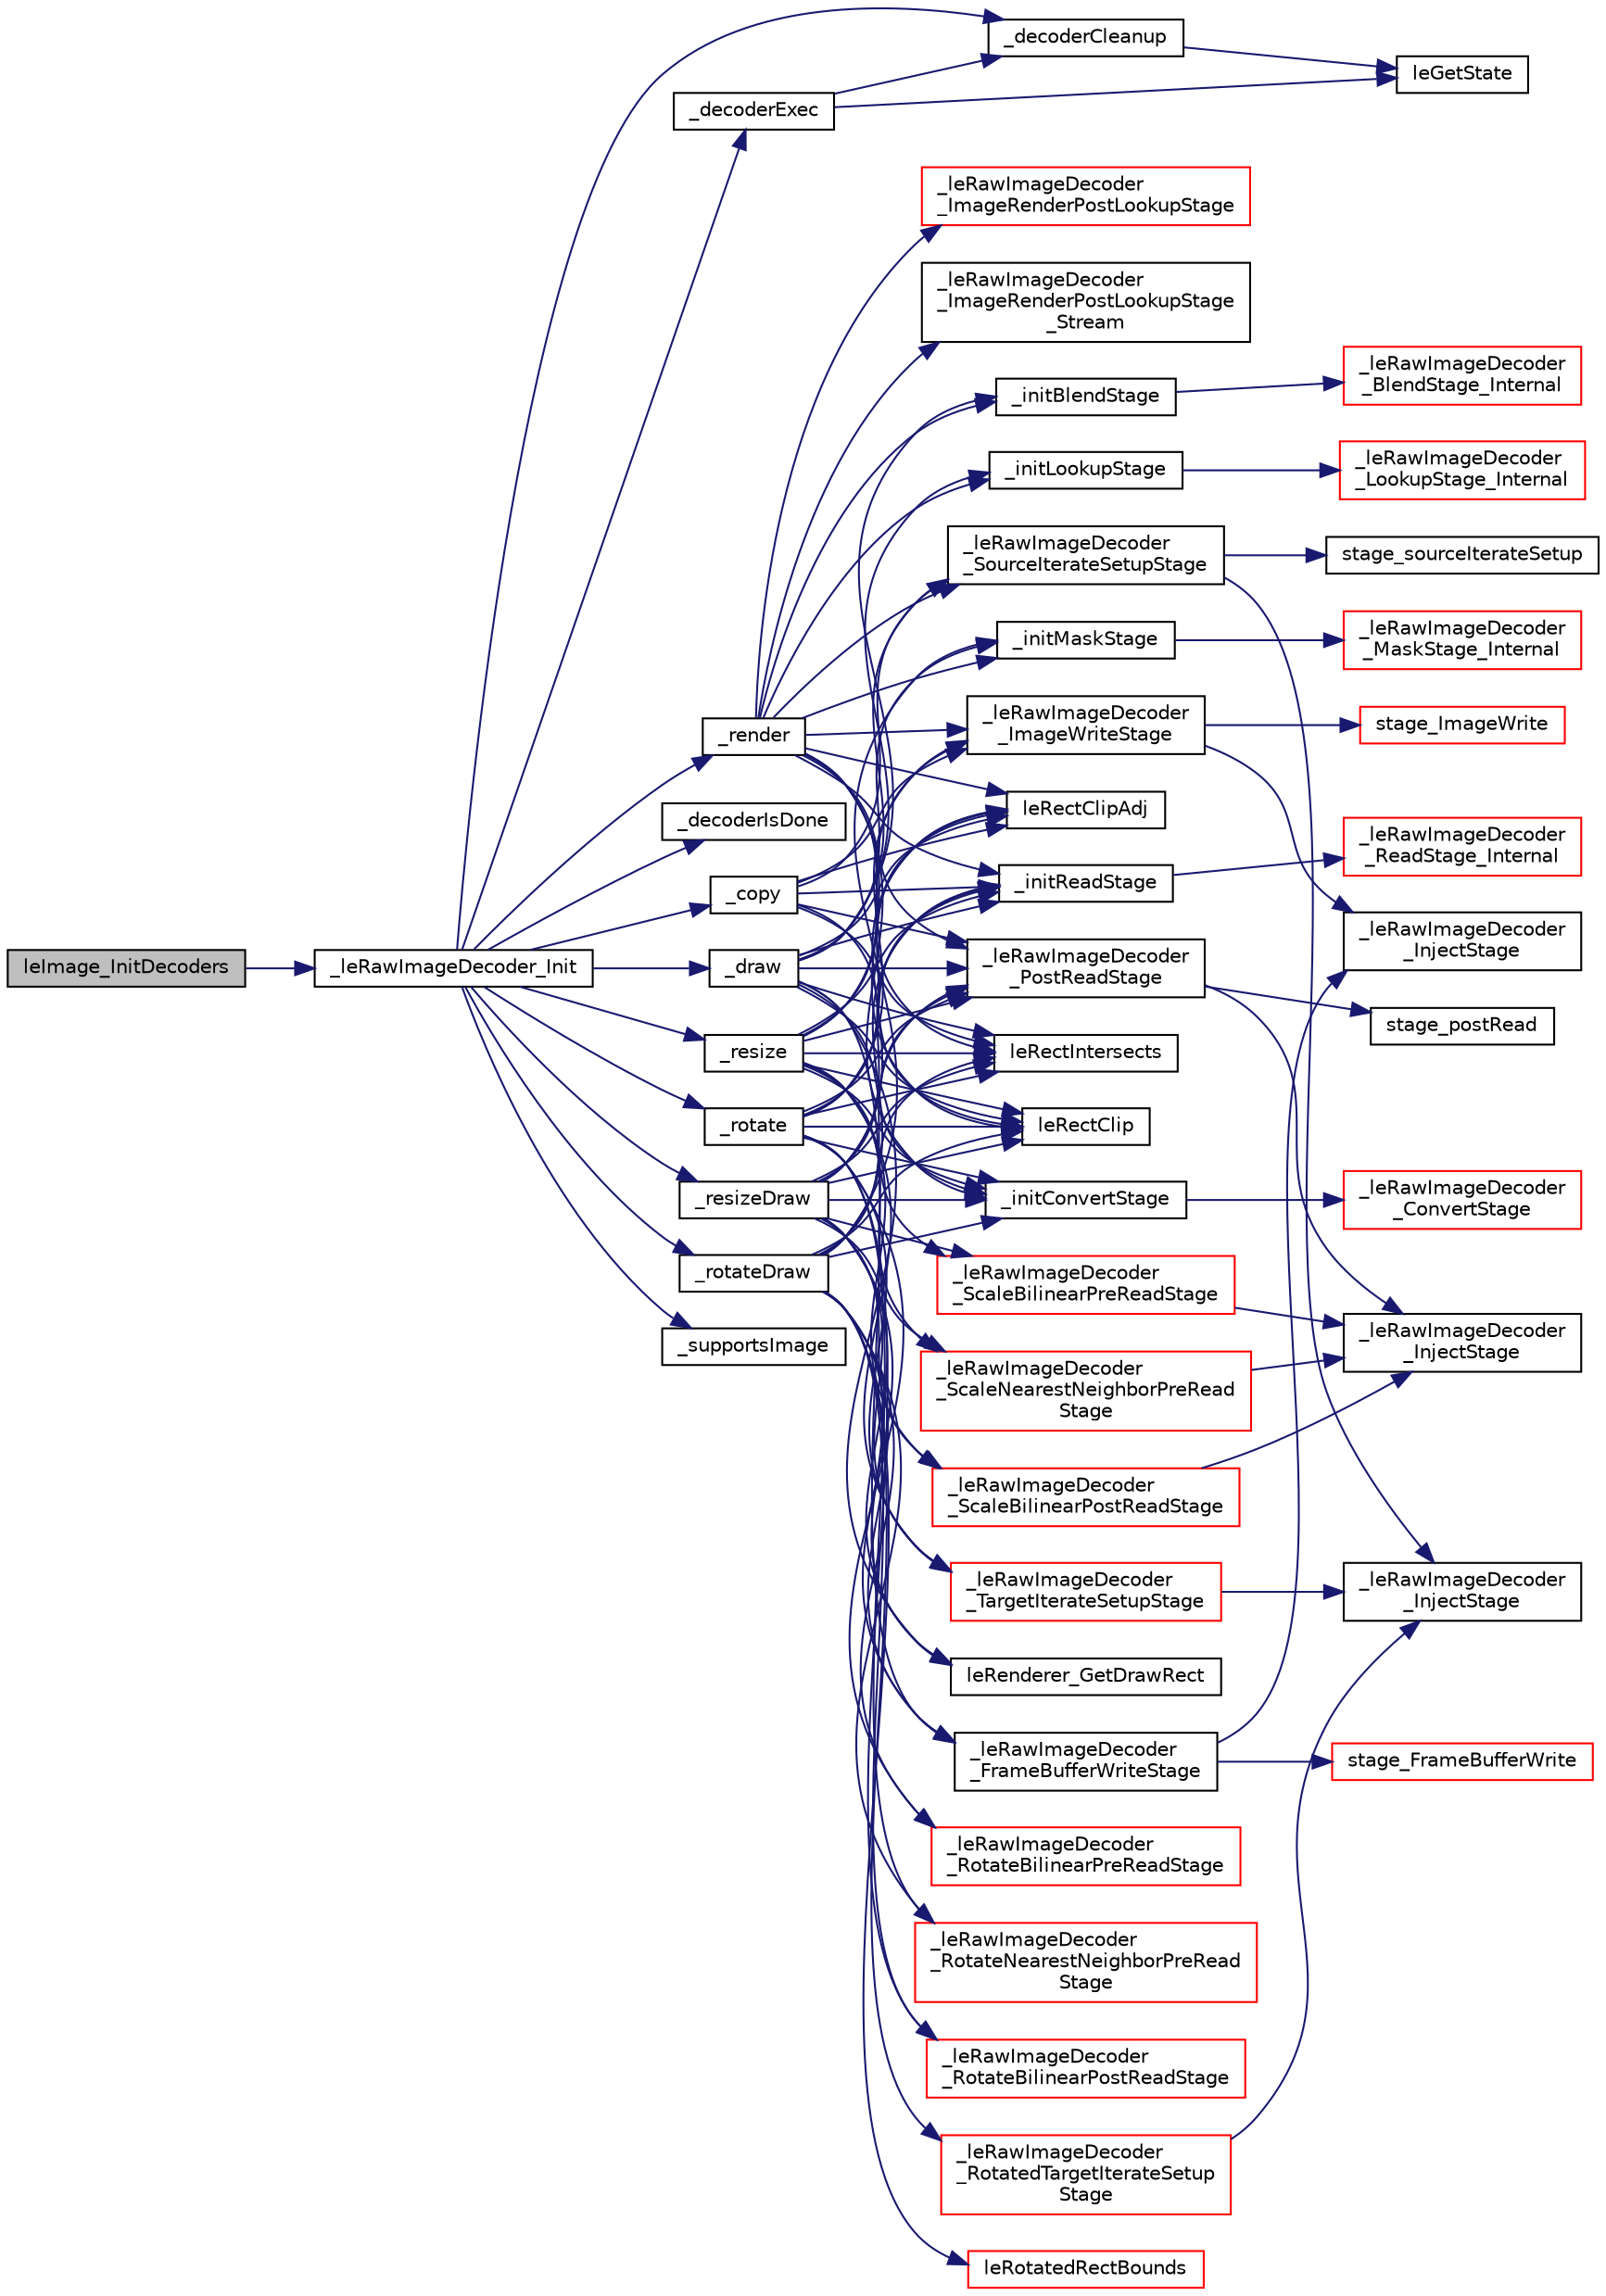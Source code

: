 digraph "leImage_InitDecoders"
{
 // LATEX_PDF_SIZE
  edge [fontname="Helvetica",fontsize="10",labelfontname="Helvetica",labelfontsize="10"];
  node [fontname="Helvetica",fontsize="10",shape=record];
  rankdir="LR";
  Node1 [label="leImage_InitDecoders",height=0.2,width=0.4,color="black", fillcolor="grey75", style="filled", fontcolor="black",tooltip=" "];
  Node1 -> Node2 [color="midnightblue",fontsize="10",style="solid",fontname="Helvetica"];
  Node2 [label="_leRawImageDecoder_Init",height=0.2,width=0.4,color="black", fillcolor="white", style="filled",URL="$legato__image_8c.html#ab34726b9432e13b08cb542d76d9e0713",tooltip=" "];
  Node2 -> Node3 [color="midnightblue",fontsize="10",style="solid",fontname="Helvetica"];
  Node3 [label="_copy",height=0.2,width=0.4,color="black", fillcolor="white", style="filled",URL="$legato__imagedecoder__raw_8c.html#a3efc8acc56e4b69cecaf21356e001828",tooltip=" "];
  Node3 -> Node4 [color="midnightblue",fontsize="10",style="solid",fontname="Helvetica"];
  Node4 [label="_initReadStage",height=0.2,width=0.4,color="black", fillcolor="white", style="filled",URL="$legato__imagedecoder__raw_8c.html#a9824b1b7a536b18f5267b987211dd284",tooltip=" "];
  Node4 -> Node5 [color="midnightblue",fontsize="10",style="solid",fontname="Helvetica"];
  Node5 [label="_leRawImageDecoder\l_ReadStage_Internal",height=0.2,width=0.4,color="red", fillcolor="white", style="filled",URL="$legato__imagedecoder__raw_8c.html#afc2a3e7180571030555a50171db7ee49",tooltip=" "];
  Node3 -> Node20 [color="midnightblue",fontsize="10",style="solid",fontname="Helvetica"];
  Node20 [label="_leRawImageDecoder\l_ImageWriteStage",height=0.2,width=0.4,color="black", fillcolor="white", style="filled",URL="$legato__imagedecoder__raw_8c.html#a41a71fac438335bcbb442f21ee59bbc8",tooltip=" "];
  Node20 -> Node21 [color="midnightblue",fontsize="10",style="solid",fontname="Helvetica"];
  Node21 [label="_leRawImageDecoder\l_InjectStage",height=0.2,width=0.4,color="black", fillcolor="white", style="filled",URL="$legato__imagedecoder__raw__write_8c.html#afe19a22091ec64bedbf79fe6f9fdedb2",tooltip=" "];
  Node20 -> Node22 [color="midnightblue",fontsize="10",style="solid",fontname="Helvetica"];
  Node22 [label="stage_ImageWrite",height=0.2,width=0.4,color="red", fillcolor="white", style="filled",URL="$legato__imagedecoder__raw__write_8c.html#a687275bf8c1fa595a72e962fbf959eda",tooltip=" "];
  Node3 -> Node25 [color="midnightblue",fontsize="10",style="solid",fontname="Helvetica"];
  Node25 [label="_leRawImageDecoder\l_PostReadStage",height=0.2,width=0.4,color="black", fillcolor="white", style="filled",URL="$legato__imagedecoder__raw_8c.html#affa2da6eeda26e4ad49815f2e26ffda7",tooltip=" "];
  Node25 -> Node26 [color="midnightblue",fontsize="10",style="solid",fontname="Helvetica"];
  Node26 [label="_leRawImageDecoder\l_InjectStage",height=0.2,width=0.4,color="black", fillcolor="white", style="filled",URL="$legato__imagedecoder__raw__scale_8c.html#afe19a22091ec64bedbf79fe6f9fdedb2",tooltip=" "];
  Node25 -> Node27 [color="midnightblue",fontsize="10",style="solid",fontname="Helvetica"];
  Node27 [label="stage_postRead",height=0.2,width=0.4,color="black", fillcolor="white", style="filled",URL="$legato__imagedecoder__raw__scale_8c.html#af46f61192270e1e5d5b33cc41238ce56",tooltip=" "];
  Node3 -> Node28 [color="midnightblue",fontsize="10",style="solid",fontname="Helvetica"];
  Node28 [label="_leRawImageDecoder\l_SourceIterateSetupStage",height=0.2,width=0.4,color="black", fillcolor="white", style="filled",URL="$legato__imagedecoder__raw_8c.html#ae48771936903a1fe442232e37c446297",tooltip=" "];
  Node28 -> Node29 [color="midnightblue",fontsize="10",style="solid",fontname="Helvetica"];
  Node29 [label="_leRawImageDecoder\l_InjectStage",height=0.2,width=0.4,color="black", fillcolor="white", style="filled",URL="$legato__imagedecoder__raw__setup_8c.html#afe19a22091ec64bedbf79fe6f9fdedb2",tooltip=" "];
  Node28 -> Node30 [color="midnightblue",fontsize="10",style="solid",fontname="Helvetica"];
  Node30 [label="stage_sourceIterateSetup",height=0.2,width=0.4,color="black", fillcolor="white", style="filled",URL="$legato__imagedecoder__raw__setup_8c.html#a7c3a07d43e7f78f5700590638c4189a1",tooltip=" "];
  Node3 -> Node31 [color="midnightblue",fontsize="10",style="solid",fontname="Helvetica"];
  Node31 [label="leRectClip",height=0.2,width=0.4,color="black", fillcolor="white", style="filled",URL="$legato__rect_8c.html#ac19d2a378a0bed1eb149afa2c07256be",tooltip=" "];
  Node3 -> Node32 [color="midnightblue",fontsize="10",style="solid",fontname="Helvetica"];
  Node32 [label="leRectClipAdj",height=0.2,width=0.4,color="black", fillcolor="white", style="filled",URL="$legato__rect_8c.html#a2d558c00bd20e442c53a04cc9db2edf0",tooltip=" "];
  Node3 -> Node33 [color="midnightblue",fontsize="10",style="solid",fontname="Helvetica"];
  Node33 [label="leRectIntersects",height=0.2,width=0.4,color="black", fillcolor="white", style="filled",URL="$legato__rect_8c.html#a3ae2e8d6ed6a3a5af11b9273fb02195d",tooltip=" "];
  Node2 -> Node34 [color="midnightblue",fontsize="10",style="solid",fontname="Helvetica"];
  Node34 [label="_decoderCleanup",height=0.2,width=0.4,color="black", fillcolor="white", style="filled",URL="$legato__imagedecoder__raw_8c.html#a21a57a45be44ce5f9e37146c7dc45110",tooltip=" "];
  Node34 -> Node35 [color="midnightblue",fontsize="10",style="solid",fontname="Helvetica"];
  Node35 [label="leGetState",height=0.2,width=0.4,color="black", fillcolor="white", style="filled",URL="$legato__state_8c.html#a9db6b16767c48cea14f348e30a6390bc",tooltip=" "];
  Node2 -> Node36 [color="midnightblue",fontsize="10",style="solid",fontname="Helvetica"];
  Node36 [label="_decoderExec",height=0.2,width=0.4,color="black", fillcolor="white", style="filled",URL="$legato__imagedecoder__raw_8c.html#a6a37ee85be274808494b514cf9924372",tooltip=" "];
  Node36 -> Node34 [color="midnightblue",fontsize="10",style="solid",fontname="Helvetica"];
  Node36 -> Node35 [color="midnightblue",fontsize="10",style="solid",fontname="Helvetica"];
  Node2 -> Node37 [color="midnightblue",fontsize="10",style="solid",fontname="Helvetica"];
  Node37 [label="_decoderIsDone",height=0.2,width=0.4,color="black", fillcolor="white", style="filled",URL="$legato__imagedecoder__raw_8c.html#a4104c367a2234bb247012b10db1e0f7c",tooltip=" "];
  Node2 -> Node38 [color="midnightblue",fontsize="10",style="solid",fontname="Helvetica"];
  Node38 [label="_draw",height=0.2,width=0.4,color="black", fillcolor="white", style="filled",URL="$legato__imagedecoder__raw_8c.html#a38d60323e8942c33babe19e1b3b3a8e7",tooltip=" "];
  Node38 -> Node39 [color="midnightblue",fontsize="10",style="solid",fontname="Helvetica"];
  Node39 [label="_initBlendStage",height=0.2,width=0.4,color="black", fillcolor="white", style="filled",URL="$legato__imagedecoder__raw_8c.html#ae84e547d671bf4466be0f35934fa0ef1",tooltip=" "];
  Node39 -> Node40 [color="midnightblue",fontsize="10",style="solid",fontname="Helvetica"];
  Node40 [label="_leRawImageDecoder\l_BlendStage_Internal",height=0.2,width=0.4,color="red", fillcolor="white", style="filled",URL="$legato__imagedecoder__raw_8c.html#a3cc95cd6305fc9ffd898af05ddfc5b69",tooltip=" "];
  Node38 -> Node52 [color="midnightblue",fontsize="10",style="solid",fontname="Helvetica"];
  Node52 [label="_initConvertStage",height=0.2,width=0.4,color="black", fillcolor="white", style="filled",URL="$legato__imagedecoder__raw_8c.html#a3da3f2023c752b9098cb19aedfd68867",tooltip=" "];
  Node52 -> Node53 [color="midnightblue",fontsize="10",style="solid",fontname="Helvetica"];
  Node53 [label="_leRawImageDecoder\l_ConvertStage",height=0.2,width=0.4,color="red", fillcolor="white", style="filled",URL="$legato__imagedecoder__raw_8c.html#a9bfc7c82e7d09a53dddeb08920da87e3",tooltip=" "];
  Node38 -> Node57 [color="midnightblue",fontsize="10",style="solid",fontname="Helvetica"];
  Node57 [label="_initLookupStage",height=0.2,width=0.4,color="black", fillcolor="white", style="filled",URL="$legato__imagedecoder__raw_8c.html#a05f5f398ebeace8fa7ecfeafd47e759d",tooltip=" "];
  Node57 -> Node58 [color="midnightblue",fontsize="10",style="solid",fontname="Helvetica"];
  Node58 [label="_leRawImageDecoder\l_LookupStage_Internal",height=0.2,width=0.4,color="red", fillcolor="white", style="filled",URL="$legato__imagedecoder__raw_8c.html#a2b4ca555e58f1725177104f76763334d",tooltip=" "];
  Node38 -> Node61 [color="midnightblue",fontsize="10",style="solid",fontname="Helvetica"];
  Node61 [label="_initMaskStage",height=0.2,width=0.4,color="black", fillcolor="white", style="filled",URL="$legato__imagedecoder__raw_8c.html#af9d30663fde1d33ec519e356682cf7b2",tooltip=" "];
  Node61 -> Node62 [color="midnightblue",fontsize="10",style="solid",fontname="Helvetica"];
  Node62 [label="_leRawImageDecoder\l_MaskStage_Internal",height=0.2,width=0.4,color="red", fillcolor="white", style="filled",URL="$legato__imagedecoder__raw_8c.html#ab715560134c817909204507e30dd49d9",tooltip=" "];
  Node38 -> Node4 [color="midnightblue",fontsize="10",style="solid",fontname="Helvetica"];
  Node38 -> Node65 [color="midnightblue",fontsize="10",style="solid",fontname="Helvetica"];
  Node65 [label="_leRawImageDecoder\l_FrameBufferWriteStage",height=0.2,width=0.4,color="black", fillcolor="white", style="filled",URL="$legato__imagedecoder__raw_8c.html#aa304548661433ffbc1fa8654237a37f1",tooltip=" "];
  Node65 -> Node21 [color="midnightblue",fontsize="10",style="solid",fontname="Helvetica"];
  Node65 -> Node66 [color="midnightblue",fontsize="10",style="solid",fontname="Helvetica"];
  Node66 [label="stage_FrameBufferWrite",height=0.2,width=0.4,color="red", fillcolor="white", style="filled",URL="$legato__imagedecoder__raw__write_8c.html#a575d10c32b9210efee4a03729d8991a8",tooltip=" "];
  Node38 -> Node25 [color="midnightblue",fontsize="10",style="solid",fontname="Helvetica"];
  Node38 -> Node28 [color="midnightblue",fontsize="10",style="solid",fontname="Helvetica"];
  Node38 -> Node31 [color="midnightblue",fontsize="10",style="solid",fontname="Helvetica"];
  Node38 -> Node32 [color="midnightblue",fontsize="10",style="solid",fontname="Helvetica"];
  Node38 -> Node33 [color="midnightblue",fontsize="10",style="solid",fontname="Helvetica"];
  Node38 -> Node68 [color="midnightblue",fontsize="10",style="solid",fontname="Helvetica"];
  Node68 [label="leRenderer_GetDrawRect",height=0.2,width=0.4,color="black", fillcolor="white", style="filled",URL="$legato__renderer_8c.html#ab91ad7ca9e07300ad2a09a4c6d36f23b",tooltip=" "];
  Node2 -> Node69 [color="midnightblue",fontsize="10",style="solid",fontname="Helvetica"];
  Node69 [label="_render",height=0.2,width=0.4,color="black", fillcolor="white", style="filled",URL="$legato__imagedecoder__raw_8c.html#abfeeb490086c29b49fc5cf918fa21c2e",tooltip=" "];
  Node69 -> Node39 [color="midnightblue",fontsize="10",style="solid",fontname="Helvetica"];
  Node69 -> Node52 [color="midnightblue",fontsize="10",style="solid",fontname="Helvetica"];
  Node69 -> Node57 [color="midnightblue",fontsize="10",style="solid",fontname="Helvetica"];
  Node69 -> Node61 [color="midnightblue",fontsize="10",style="solid",fontname="Helvetica"];
  Node69 -> Node4 [color="midnightblue",fontsize="10",style="solid",fontname="Helvetica"];
  Node69 -> Node70 [color="midnightblue",fontsize="10",style="solid",fontname="Helvetica"];
  Node70 [label="_leRawImageDecoder\l_ImageRenderPostLookupStage",height=0.2,width=0.4,color="red", fillcolor="white", style="filled",URL="$legato__imagedecoder__raw_8c.html#ae16ead3f29790368f9a11d30ea0372ed",tooltip=" "];
  Node69 -> Node72 [color="midnightblue",fontsize="10",style="solid",fontname="Helvetica"];
  Node72 [label="_leRawImageDecoder\l_ImageRenderPostLookupStage\l_Stream",height=0.2,width=0.4,color="black", fillcolor="white", style="filled",URL="$legato__imagedecoder__raw_8c.html#aebde8297d7e37eaa2db108ad5b845cf6",tooltip=" "];
  Node69 -> Node20 [color="midnightblue",fontsize="10",style="solid",fontname="Helvetica"];
  Node69 -> Node25 [color="midnightblue",fontsize="10",style="solid",fontname="Helvetica"];
  Node69 -> Node28 [color="midnightblue",fontsize="10",style="solid",fontname="Helvetica"];
  Node69 -> Node31 [color="midnightblue",fontsize="10",style="solid",fontname="Helvetica"];
  Node69 -> Node32 [color="midnightblue",fontsize="10",style="solid",fontname="Helvetica"];
  Node69 -> Node33 [color="midnightblue",fontsize="10",style="solid",fontname="Helvetica"];
  Node2 -> Node73 [color="midnightblue",fontsize="10",style="solid",fontname="Helvetica"];
  Node73 [label="_resize",height=0.2,width=0.4,color="black", fillcolor="white", style="filled",URL="$legato__imagedecoder__raw_8c.html#a5c07712cae284305dd4f4569c980dfd9",tooltip=" "];
  Node73 -> Node52 [color="midnightblue",fontsize="10",style="solid",fontname="Helvetica"];
  Node73 -> Node4 [color="midnightblue",fontsize="10",style="solid",fontname="Helvetica"];
  Node73 -> Node20 [color="midnightblue",fontsize="10",style="solid",fontname="Helvetica"];
  Node73 -> Node25 [color="midnightblue",fontsize="10",style="solid",fontname="Helvetica"];
  Node73 -> Node74 [color="midnightblue",fontsize="10",style="solid",fontname="Helvetica"];
  Node74 [label="_leRawImageDecoder\l_ScaleBilinearPostReadStage",height=0.2,width=0.4,color="red", fillcolor="white", style="filled",URL="$legato__imagedecoder__raw_8c.html#aedad5cc271a25c80f8994680928b31f6",tooltip=" "];
  Node74 -> Node26 [color="midnightblue",fontsize="10",style="solid",fontname="Helvetica"];
  Node73 -> Node78 [color="midnightblue",fontsize="10",style="solid",fontname="Helvetica"];
  Node78 [label="_leRawImageDecoder\l_ScaleBilinearPreReadStage",height=0.2,width=0.4,color="red", fillcolor="white", style="filled",URL="$legato__imagedecoder__raw_8c.html#a31d5859f5fac67d899f5a79b751da9b1",tooltip=" "];
  Node78 -> Node26 [color="midnightblue",fontsize="10",style="solid",fontname="Helvetica"];
  Node73 -> Node81 [color="midnightblue",fontsize="10",style="solid",fontname="Helvetica"];
  Node81 [label="_leRawImageDecoder\l_ScaleNearestNeighborPreRead\lStage",height=0.2,width=0.4,color="red", fillcolor="white", style="filled",URL="$legato__imagedecoder__raw_8c.html#abcfb6c5dd852d5839a3a93efa7ac84b7",tooltip=" "];
  Node81 -> Node26 [color="midnightblue",fontsize="10",style="solid",fontname="Helvetica"];
  Node73 -> Node83 [color="midnightblue",fontsize="10",style="solid",fontname="Helvetica"];
  Node83 [label="_leRawImageDecoder\l_TargetIterateSetupStage",height=0.2,width=0.4,color="red", fillcolor="white", style="filled",URL="$legato__imagedecoder__raw_8c.html#aeaf5ba9ecef4d37b1d0fd3e826c195a2",tooltip=" "];
  Node83 -> Node29 [color="midnightblue",fontsize="10",style="solid",fontname="Helvetica"];
  Node73 -> Node31 [color="midnightblue",fontsize="10",style="solid",fontname="Helvetica"];
  Node73 -> Node32 [color="midnightblue",fontsize="10",style="solid",fontname="Helvetica"];
  Node73 -> Node33 [color="midnightblue",fontsize="10",style="solid",fontname="Helvetica"];
  Node2 -> Node85 [color="midnightblue",fontsize="10",style="solid",fontname="Helvetica"];
  Node85 [label="_resizeDraw",height=0.2,width=0.4,color="black", fillcolor="white", style="filled",URL="$legato__imagedecoder__raw_8c.html#a2a3bfb63f59758cd47eed17b8697a762",tooltip=" "];
  Node85 -> Node52 [color="midnightblue",fontsize="10",style="solid",fontname="Helvetica"];
  Node85 -> Node4 [color="midnightblue",fontsize="10",style="solid",fontname="Helvetica"];
  Node85 -> Node65 [color="midnightblue",fontsize="10",style="solid",fontname="Helvetica"];
  Node85 -> Node25 [color="midnightblue",fontsize="10",style="solid",fontname="Helvetica"];
  Node85 -> Node74 [color="midnightblue",fontsize="10",style="solid",fontname="Helvetica"];
  Node85 -> Node78 [color="midnightblue",fontsize="10",style="solid",fontname="Helvetica"];
  Node85 -> Node81 [color="midnightblue",fontsize="10",style="solid",fontname="Helvetica"];
  Node85 -> Node83 [color="midnightblue",fontsize="10",style="solid",fontname="Helvetica"];
  Node85 -> Node31 [color="midnightblue",fontsize="10",style="solid",fontname="Helvetica"];
  Node85 -> Node32 [color="midnightblue",fontsize="10",style="solid",fontname="Helvetica"];
  Node85 -> Node33 [color="midnightblue",fontsize="10",style="solid",fontname="Helvetica"];
  Node85 -> Node68 [color="midnightblue",fontsize="10",style="solid",fontname="Helvetica"];
  Node2 -> Node86 [color="midnightblue",fontsize="10",style="solid",fontname="Helvetica"];
  Node86 [label="_rotate",height=0.2,width=0.4,color="black", fillcolor="white", style="filled",URL="$legato__imagedecoder__raw_8c.html#a36b46c194b5397541d9f90cb89247f77",tooltip=" "];
  Node86 -> Node52 [color="midnightblue",fontsize="10",style="solid",fontname="Helvetica"];
  Node86 -> Node4 [color="midnightblue",fontsize="10",style="solid",fontname="Helvetica"];
  Node86 -> Node20 [color="midnightblue",fontsize="10",style="solid",fontname="Helvetica"];
  Node86 -> Node25 [color="midnightblue",fontsize="10",style="solid",fontname="Helvetica"];
  Node86 -> Node87 [color="midnightblue",fontsize="10",style="solid",fontname="Helvetica"];
  Node87 [label="_leRawImageDecoder\l_RotateBilinearPostReadStage",height=0.2,width=0.4,color="red", fillcolor="white", style="filled",URL="$legato__imagedecoder__raw_8c.html#ad1788d330e55d45dd69d94cb8ce48131",tooltip=" "];
  Node86 -> Node90 [color="midnightblue",fontsize="10",style="solid",fontname="Helvetica"];
  Node90 [label="_leRawImageDecoder\l_RotateBilinearPreReadStage",height=0.2,width=0.4,color="red", fillcolor="white", style="filled",URL="$legato__imagedecoder__raw_8c.html#aa539e0269f074747d19db7b0d452d520",tooltip=" "];
  Node86 -> Node96 [color="midnightblue",fontsize="10",style="solid",fontname="Helvetica"];
  Node96 [label="_leRawImageDecoder\l_RotateNearestNeighborPreRead\lStage",height=0.2,width=0.4,color="red", fillcolor="white", style="filled",URL="$legato__imagedecoder__raw_8c.html#ae178b8c3282052222a4042c7cff8569a",tooltip=" "];
  Node86 -> Node83 [color="midnightblue",fontsize="10",style="solid",fontname="Helvetica"];
  Node86 -> Node31 [color="midnightblue",fontsize="10",style="solid",fontname="Helvetica"];
  Node86 -> Node32 [color="midnightblue",fontsize="10",style="solid",fontname="Helvetica"];
  Node86 -> Node33 [color="midnightblue",fontsize="10",style="solid",fontname="Helvetica"];
  Node2 -> Node98 [color="midnightblue",fontsize="10",style="solid",fontname="Helvetica"];
  Node98 [label="_rotateDraw",height=0.2,width=0.4,color="black", fillcolor="white", style="filled",URL="$legato__imagedecoder__raw_8c.html#a4c5d939c97978870937bd9988ad8355c",tooltip=" "];
  Node98 -> Node52 [color="midnightblue",fontsize="10",style="solid",fontname="Helvetica"];
  Node98 -> Node61 [color="midnightblue",fontsize="10",style="solid",fontname="Helvetica"];
  Node98 -> Node4 [color="midnightblue",fontsize="10",style="solid",fontname="Helvetica"];
  Node98 -> Node65 [color="midnightblue",fontsize="10",style="solid",fontname="Helvetica"];
  Node98 -> Node25 [color="midnightblue",fontsize="10",style="solid",fontname="Helvetica"];
  Node98 -> Node87 [color="midnightblue",fontsize="10",style="solid",fontname="Helvetica"];
  Node98 -> Node90 [color="midnightblue",fontsize="10",style="solid",fontname="Helvetica"];
  Node98 -> Node99 [color="midnightblue",fontsize="10",style="solid",fontname="Helvetica"];
  Node99 [label="_leRawImageDecoder\l_RotatedTargetIterateSetup\lStage",height=0.2,width=0.4,color="red", fillcolor="white", style="filled",URL="$legato__imagedecoder__raw_8c.html#aa807f0dd3930c7d7c6fa8f4abf073f5a",tooltip=" "];
  Node99 -> Node29 [color="midnightblue",fontsize="10",style="solid",fontname="Helvetica"];
  Node98 -> Node96 [color="midnightblue",fontsize="10",style="solid",fontname="Helvetica"];
  Node98 -> Node31 [color="midnightblue",fontsize="10",style="solid",fontname="Helvetica"];
  Node98 -> Node33 [color="midnightblue",fontsize="10",style="solid",fontname="Helvetica"];
  Node98 -> Node68 [color="midnightblue",fontsize="10",style="solid",fontname="Helvetica"];
  Node98 -> Node101 [color="midnightblue",fontsize="10",style="solid",fontname="Helvetica"];
  Node101 [label="leRotatedRectBounds",height=0.2,width=0.4,color="red", fillcolor="white", style="filled",URL="$legato__math_8c.html#a159be5a07a7c920b406c888639b25891",tooltip=" "];
  Node2 -> Node102 [color="midnightblue",fontsize="10",style="solid",fontname="Helvetica"];
  Node102 [label="_supportsImage",height=0.2,width=0.4,color="black", fillcolor="white", style="filled",URL="$legato__imagedecoder__raw_8c.html#a365969106d5b8e30c53ed57966487922",tooltip=" "];
}
